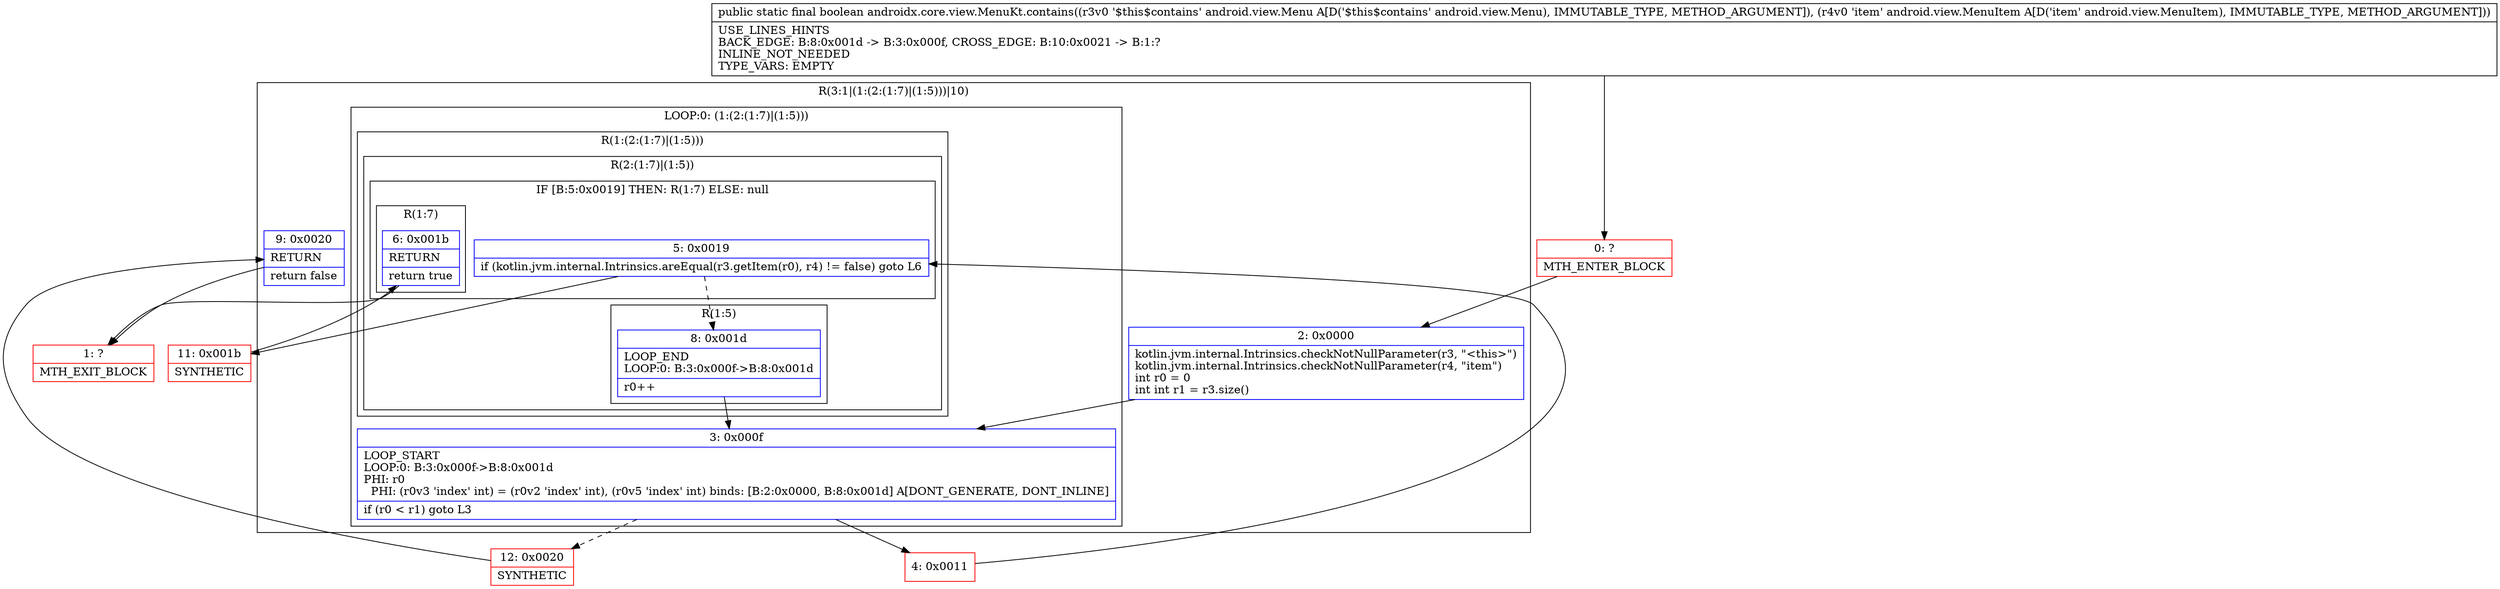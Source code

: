 digraph "CFG forandroidx.core.view.MenuKt.contains(Landroid\/view\/Menu;Landroid\/view\/MenuItem;)Z" {
subgraph cluster_Region_1376244084 {
label = "R(3:1|(1:(2:(1:7)|(1:5)))|10)";
node [shape=record,color=blue];
Node_2 [shape=record,label="{2\:\ 0x0000|kotlin.jvm.internal.Intrinsics.checkNotNullParameter(r3, \"\<this\>\")\lkotlin.jvm.internal.Intrinsics.checkNotNullParameter(r4, \"item\")\lint r0 = 0\lint int r1 = r3.size()\l}"];
subgraph cluster_LoopRegion_1648771419 {
label = "LOOP:0: (1:(2:(1:7)|(1:5)))";
node [shape=record,color=blue];
Node_3 [shape=record,label="{3\:\ 0x000f|LOOP_START\lLOOP:0: B:3:0x000f\-\>B:8:0x001d\lPHI: r0 \l  PHI: (r0v3 'index' int) = (r0v2 'index' int), (r0v5 'index' int) binds: [B:2:0x0000, B:8:0x001d] A[DONT_GENERATE, DONT_INLINE]\l|if (r0 \< r1) goto L3\l}"];
subgraph cluster_Region_1483109463 {
label = "R(1:(2:(1:7)|(1:5)))";
node [shape=record,color=blue];
subgraph cluster_Region_2144655458 {
label = "R(2:(1:7)|(1:5))";
node [shape=record,color=blue];
subgraph cluster_IfRegion_618563052 {
label = "IF [B:5:0x0019] THEN: R(1:7) ELSE: null";
node [shape=record,color=blue];
Node_5 [shape=record,label="{5\:\ 0x0019|if (kotlin.jvm.internal.Intrinsics.areEqual(r3.getItem(r0), r4) != false) goto L6\l}"];
subgraph cluster_Region_1603667647 {
label = "R(1:7)";
node [shape=record,color=blue];
Node_6 [shape=record,label="{6\:\ 0x001b|RETURN\l|return true\l}"];
}
}
subgraph cluster_Region_2018828287 {
label = "R(1:5)";
node [shape=record,color=blue];
Node_8 [shape=record,label="{8\:\ 0x001d|LOOP_END\lLOOP:0: B:3:0x000f\-\>B:8:0x001d\l|r0++\l}"];
}
}
}
}
Node_9 [shape=record,label="{9\:\ 0x0020|RETURN\l|return false\l}"];
}
Node_0 [shape=record,color=red,label="{0\:\ ?|MTH_ENTER_BLOCK\l}"];
Node_4 [shape=record,color=red,label="{4\:\ 0x0011}"];
Node_11 [shape=record,color=red,label="{11\:\ 0x001b|SYNTHETIC\l}"];
Node_1 [shape=record,color=red,label="{1\:\ ?|MTH_EXIT_BLOCK\l}"];
Node_12 [shape=record,color=red,label="{12\:\ 0x0020|SYNTHETIC\l}"];
MethodNode[shape=record,label="{public static final boolean androidx.core.view.MenuKt.contains((r3v0 '$this$contains' android.view.Menu A[D('$this$contains' android.view.Menu), IMMUTABLE_TYPE, METHOD_ARGUMENT]), (r4v0 'item' android.view.MenuItem A[D('item' android.view.MenuItem), IMMUTABLE_TYPE, METHOD_ARGUMENT]))  | USE_LINES_HINTS\lBACK_EDGE: B:8:0x001d \-\> B:3:0x000f, CROSS_EDGE: B:10:0x0021 \-\> B:1:?\lINLINE_NOT_NEEDED\lTYPE_VARS: EMPTY\l}"];
MethodNode -> Node_0;Node_2 -> Node_3;
Node_3 -> Node_4;
Node_3 -> Node_12[style=dashed];
Node_5 -> Node_8[style=dashed];
Node_5 -> Node_11;
Node_6 -> Node_1;
Node_8 -> Node_3;
Node_9 -> Node_1;
Node_0 -> Node_2;
Node_4 -> Node_5;
Node_11 -> Node_6;
Node_12 -> Node_9;
}

